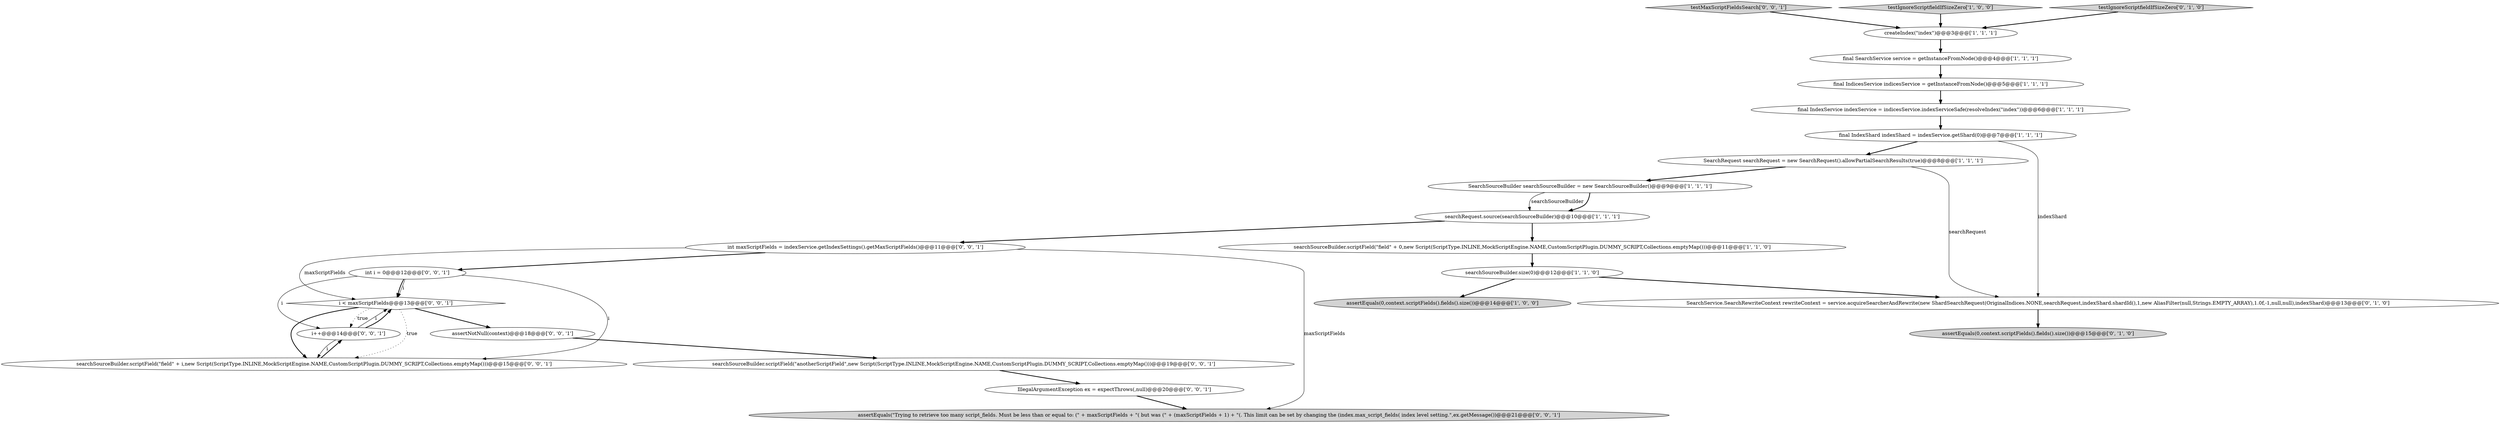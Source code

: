 digraph {
11 [style = filled, label = "searchSourceBuilder.size(0)@@@12@@@['1', '1', '0']", fillcolor = white, shape = ellipse image = "AAA0AAABBB1BBB"];
24 [style = filled, label = "testMaxScriptFieldsSearch['0', '0', '1']", fillcolor = lightgray, shape = diamond image = "AAA0AAABBB3BBB"];
2 [style = filled, label = "SearchRequest searchRequest = new SearchRequest().allowPartialSearchResults(true)@@@8@@@['1', '1', '1']", fillcolor = white, shape = ellipse image = "AAA0AAABBB1BBB"];
13 [style = filled, label = "SearchService.SearchRewriteContext rewriteContext = service.acquireSearcherAndRewrite(new ShardSearchRequest(OriginalIndices.NONE,searchRequest,indexShard.shardId(),1,new AliasFilter(null,Strings.EMPTY_ARRAY),1.0f,-1,null,null),indexShard)@@@13@@@['0', '1', '0']", fillcolor = white, shape = ellipse image = "AAA1AAABBB2BBB"];
12 [style = filled, label = "assertEquals(0,context.scriptFields().fields().size())@@@15@@@['0', '1', '0']", fillcolor = lightgray, shape = ellipse image = "AAA0AAABBB2BBB"];
18 [style = filled, label = "i < maxScriptFields@@@13@@@['0', '0', '1']", fillcolor = white, shape = diamond image = "AAA0AAABBB3BBB"];
3 [style = filled, label = "final IndicesService indicesService = getInstanceFromNode()@@@5@@@['1', '1', '1']", fillcolor = white, shape = ellipse image = "AAA0AAABBB1BBB"];
10 [style = filled, label = "assertEquals(0,context.scriptFields().fields().size())@@@14@@@['1', '0', '0']", fillcolor = lightgray, shape = ellipse image = "AAA0AAABBB1BBB"];
5 [style = filled, label = "searchSourceBuilder.scriptField(\"field\" + 0,new Script(ScriptType.INLINE,MockScriptEngine.NAME,CustomScriptPlugin.DUMMY_SCRIPT,Collections.emptyMap()))@@@11@@@['1', '1', '0']", fillcolor = white, shape = ellipse image = "AAA0AAABBB1BBB"];
19 [style = filled, label = "i++@@@14@@@['0', '0', '1']", fillcolor = white, shape = ellipse image = "AAA0AAABBB3BBB"];
8 [style = filled, label = "SearchSourceBuilder searchSourceBuilder = new SearchSourceBuilder()@@@9@@@['1', '1', '1']", fillcolor = white, shape = ellipse image = "AAA0AAABBB1BBB"];
23 [style = filled, label = "assertNotNull(context)@@@18@@@['0', '0', '1']", fillcolor = white, shape = ellipse image = "AAA0AAABBB3BBB"];
0 [style = filled, label = "testIgnoreScriptfieldIfSizeZero['1', '0', '0']", fillcolor = lightgray, shape = diamond image = "AAA0AAABBB1BBB"];
15 [style = filled, label = "searchSourceBuilder.scriptField(\"anotherScriptField\",new Script(ScriptType.INLINE,MockScriptEngine.NAME,CustomScriptPlugin.DUMMY_SCRIPT,Collections.emptyMap()))@@@19@@@['0', '0', '1']", fillcolor = white, shape = ellipse image = "AAA0AAABBB3BBB"];
20 [style = filled, label = "int maxScriptFields = indexService.getIndexSettings().getMaxScriptFields()@@@11@@@['0', '0', '1']", fillcolor = white, shape = ellipse image = "AAA0AAABBB3BBB"];
14 [style = filled, label = "testIgnoreScriptfieldIfSizeZero['0', '1', '0']", fillcolor = lightgray, shape = diamond image = "AAA0AAABBB2BBB"];
4 [style = filled, label = "final IndexService indexService = indicesService.indexServiceSafe(resolveIndex(\"index\"))@@@6@@@['1', '1', '1']", fillcolor = white, shape = ellipse image = "AAA0AAABBB1BBB"];
17 [style = filled, label = "IllegalArgumentException ex = expectThrows(,null)@@@20@@@['0', '0', '1']", fillcolor = white, shape = ellipse image = "AAA0AAABBB3BBB"];
1 [style = filled, label = "final IndexShard indexShard = indexService.getShard(0)@@@7@@@['1', '1', '1']", fillcolor = white, shape = ellipse image = "AAA0AAABBB1BBB"];
6 [style = filled, label = "searchRequest.source(searchSourceBuilder)@@@10@@@['1', '1', '1']", fillcolor = white, shape = ellipse image = "AAA0AAABBB1BBB"];
9 [style = filled, label = "final SearchService service = getInstanceFromNode()@@@4@@@['1', '1', '1']", fillcolor = white, shape = ellipse image = "AAA0AAABBB1BBB"];
7 [style = filled, label = "createIndex(\"index\")@@@3@@@['1', '1', '1']", fillcolor = white, shape = ellipse image = "AAA0AAABBB1BBB"];
16 [style = filled, label = "int i = 0@@@12@@@['0', '0', '1']", fillcolor = white, shape = ellipse image = "AAA0AAABBB3BBB"];
22 [style = filled, label = "searchSourceBuilder.scriptField(\"field\" + i,new Script(ScriptType.INLINE,MockScriptEngine.NAME,CustomScriptPlugin.DUMMY_SCRIPT,Collections.emptyMap()))@@@15@@@['0', '0', '1']", fillcolor = white, shape = ellipse image = "AAA0AAABBB3BBB"];
21 [style = filled, label = "assertEquals(\"Trying to retrieve too many script_fields. Must be less than or equal to: (\" + maxScriptFields + \"( but was (\" + (maxScriptFields + 1) + \"(. This limit can be set by changing the (index.max_script_fields( index level setting.\",ex.getMessage())@@@21@@@['0', '0', '1']", fillcolor = lightgray, shape = ellipse image = "AAA0AAABBB3BBB"];
22->19 [style = bold, label=""];
14->7 [style = bold, label=""];
23->15 [style = bold, label=""];
16->19 [style = solid, label="i"];
24->7 [style = bold, label=""];
20->16 [style = bold, label=""];
17->21 [style = bold, label=""];
18->22 [style = bold, label=""];
0->7 [style = bold, label=""];
16->18 [style = bold, label=""];
7->9 [style = bold, label=""];
9->3 [style = bold, label=""];
20->21 [style = solid, label="maxScriptFields"];
19->22 [style = solid, label="i"];
8->6 [style = bold, label=""];
6->20 [style = bold, label=""];
20->18 [style = solid, label="maxScriptFields"];
16->22 [style = solid, label="i"];
4->1 [style = bold, label=""];
2->8 [style = bold, label=""];
8->6 [style = solid, label="searchSourceBuilder"];
2->13 [style = solid, label="searchRequest"];
13->12 [style = bold, label=""];
11->10 [style = bold, label=""];
5->11 [style = bold, label=""];
1->13 [style = solid, label="indexShard"];
16->18 [style = solid, label="i"];
11->13 [style = bold, label=""];
6->5 [style = bold, label=""];
19->18 [style = solid, label="i"];
18->19 [style = dotted, label="true"];
19->18 [style = bold, label=""];
18->22 [style = dotted, label="true"];
1->2 [style = bold, label=""];
3->4 [style = bold, label=""];
18->23 [style = bold, label=""];
15->17 [style = bold, label=""];
}
